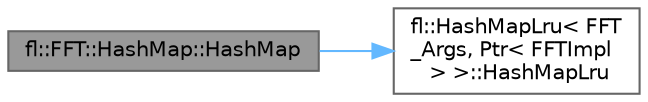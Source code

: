 digraph "fl::FFT::HashMap::HashMap"
{
 // INTERACTIVE_SVG=YES
 // LATEX_PDF_SIZE
  bgcolor="transparent";
  edge [fontname=Helvetica,fontsize=10,labelfontname=Helvetica,labelfontsize=10];
  node [fontname=Helvetica,fontsize=10,shape=box,height=0.2,width=0.4];
  rankdir="LR";
  Node1 [id="Node000001",label="fl::FFT::HashMap::HashMap",height=0.2,width=0.4,color="gray40", fillcolor="grey60", style="filled", fontcolor="black",tooltip=" "];
  Node1 -> Node2 [id="edge1_Node000001_Node000002",color="steelblue1",style="solid",tooltip=" "];
  Node2 [id="Node000002",label="fl::HashMapLru\< FFT\l_Args, Ptr\< FFTImpl\l \> \>::HashMapLru",height=0.2,width=0.4,color="grey40", fillcolor="white", style="filled",URL="$d1/df3/classfl_1_1_hash_map_lru_a2d75fe8e251344968f7cae702ef9a2de.html#a2d75fe8e251344968f7cae702ef9a2de",tooltip=" "];
}
